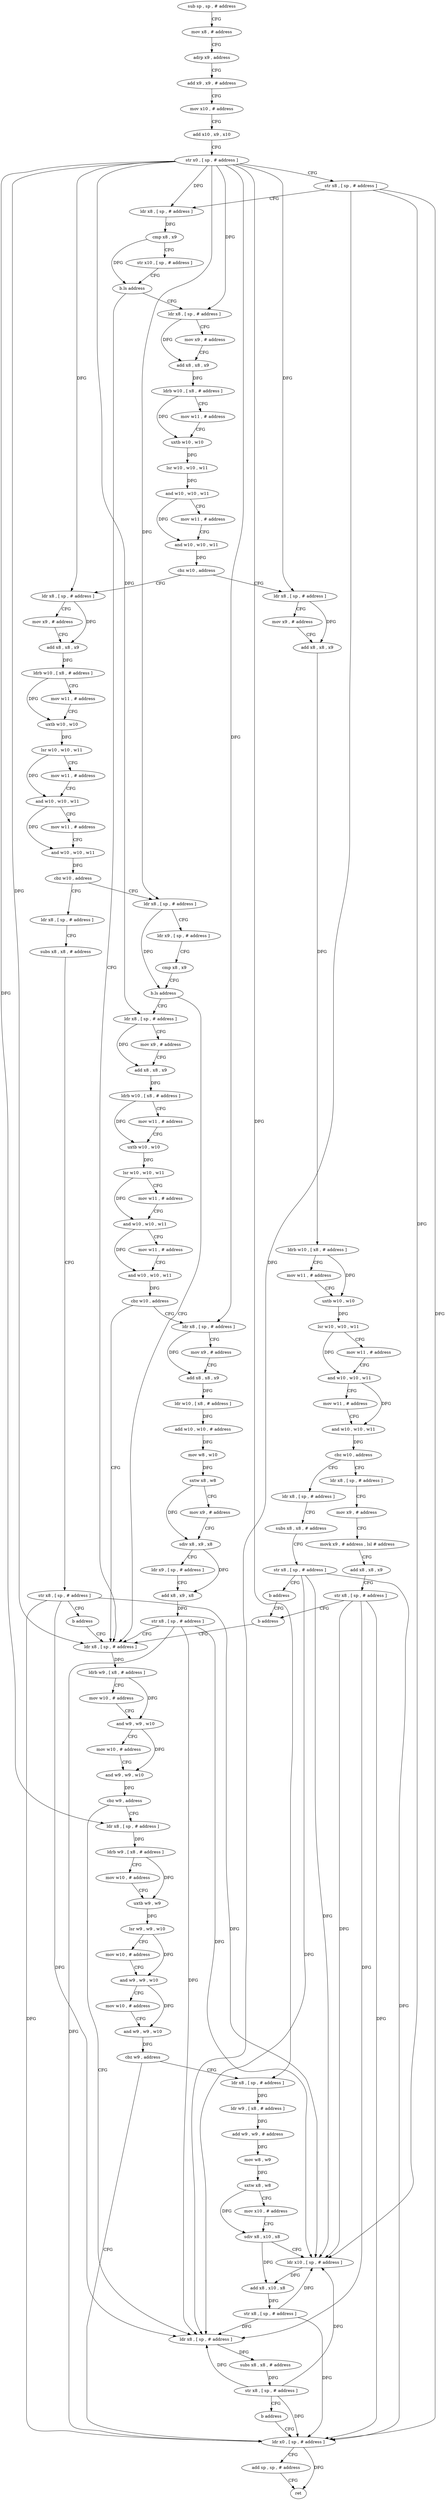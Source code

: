 digraph "func" {
"4208704" [label = "sub sp , sp , # address" ]
"4208708" [label = "mov x8 , # address" ]
"4208712" [label = "adrp x9 , address" ]
"4208716" [label = "add x9 , x9 , # address" ]
"4208720" [label = "mov x10 , # address" ]
"4208724" [label = "add x10 , x9 , x10" ]
"4208728" [label = "str x0 , [ sp , # address ]" ]
"4208732" [label = "str x8 , [ sp , # address ]" ]
"4208736" [label = "ldr x8 , [ sp , # address ]" ]
"4208740" [label = "cmp x8 , x9" ]
"4208744" [label = "str x10 , [ sp , # address ]" ]
"4208748" [label = "b.ls address" ]
"4209060" [label = "ldr x8 , [ sp , # address ]" ]
"4208752" [label = "ldr x8 , [ sp , # address ]" ]
"4209064" [label = "ldrb w9 , [ x8 , # address ]" ]
"4209068" [label = "mov w10 , # address" ]
"4209072" [label = "and w9 , w9 , w10" ]
"4209076" [label = "mov w10 , # address" ]
"4209080" [label = "and w9 , w9 , w10" ]
"4209084" [label = "cbz w9 , address" ]
"4209104" [label = "ldr x8 , [ sp , # address ]" ]
"4209088" [label = "ldr x8 , [ sp , # address ]" ]
"4208756" [label = "mov x9 , # address" ]
"4208760" [label = "add x8 , x8 , x9" ]
"4208764" [label = "ldrb w10 , [ x8 , # address ]" ]
"4208768" [label = "mov w11 , # address" ]
"4208772" [label = "uxtb w10 , w10" ]
"4208776" [label = "lsr w10 , w10 , w11" ]
"4208780" [label = "and w10 , w10 , w11" ]
"4208784" [label = "mov w11 , # address" ]
"4208788" [label = "and w10 , w10 , w11" ]
"4208792" [label = "cbz w10 , address" ]
"4208884" [label = "ldr x8 , [ sp , # address ]" ]
"4208796" [label = "ldr x8 , [ sp , # address ]" ]
"4209108" [label = "ldrb w9 , [ x8 , # address ]" ]
"4209112" [label = "mov w10 , # address" ]
"4209116" [label = "uxtb w9 , w9" ]
"4209120" [label = "lsr w9 , w9 , w10" ]
"4209124" [label = "mov w10 , # address" ]
"4209128" [label = "and w9 , w9 , w10" ]
"4209132" [label = "mov w10 , # address" ]
"4209136" [label = "and w9 , w9 , w10" ]
"4209140" [label = "cbz w9 , address" ]
"4209184" [label = "ldr x0 , [ sp , # address ]" ]
"4209144" [label = "ldr x8 , [ sp , # address ]" ]
"4209092" [label = "subs x8 , x8 , # address" ]
"4209096" [label = "str x8 , [ sp , # address ]" ]
"4209100" [label = "b address" ]
"4208888" [label = "mov x9 , # address" ]
"4208892" [label = "add x8 , x8 , x9" ]
"4208896" [label = "ldrb w10 , [ x8 , # address ]" ]
"4208900" [label = "mov w11 , # address" ]
"4208904" [label = "uxtb w10 , w10" ]
"4208908" [label = "lsr w10 , w10 , w11" ]
"4208912" [label = "mov w11 , # address" ]
"4208916" [label = "and w10 , w10 , w11" ]
"4208920" [label = "mov w11 , # address" ]
"4208924" [label = "and w10 , w10 , w11" ]
"4208928" [label = "cbz w10 , address" ]
"4208948" [label = "ldr x8 , [ sp , # address ]" ]
"4208932" [label = "ldr x8 , [ sp , # address ]" ]
"4208800" [label = "mov x9 , # address" ]
"4208804" [label = "add x8 , x8 , x9" ]
"4208808" [label = "ldrb w10 , [ x8 , # address ]" ]
"4208812" [label = "mov w11 , # address" ]
"4208816" [label = "uxtb w10 , w10" ]
"4208820" [label = "lsr w10 , w10 , w11" ]
"4208824" [label = "mov w11 , # address" ]
"4208828" [label = "and w10 , w10 , w11" ]
"4208832" [label = "mov w11 , # address" ]
"4208836" [label = "and w10 , w10 , w11" ]
"4208840" [label = "cbz w10 , address" ]
"4208860" [label = "ldr x8 , [ sp , # address ]" ]
"4208844" [label = "ldr x8 , [ sp , # address ]" ]
"4209188" [label = "add sp , sp , # address" ]
"4209192" [label = "ret" ]
"4209148" [label = "ldr w9 , [ x8 , # address ]" ]
"4209152" [label = "add w9 , w9 , # address" ]
"4209156" [label = "mov w8 , w9" ]
"4209160" [label = "sxtw x8 , w8" ]
"4209164" [label = "mov x10 , # address" ]
"4209168" [label = "sdiv x8 , x10 , x8" ]
"4209172" [label = "ldr x10 , [ sp , # address ]" ]
"4209176" [label = "add x8 , x10 , x8" ]
"4209180" [label = "str x8 , [ sp , # address ]" ]
"4208952" [label = "ldr x9 , [ sp , # address ]" ]
"4208956" [label = "cmp x8 , x9" ]
"4208960" [label = "b.ls address" ]
"4208964" [label = "ldr x8 , [ sp , # address ]" ]
"4208936" [label = "subs x8 , x8 , # address" ]
"4208940" [label = "str x8 , [ sp , # address ]" ]
"4208944" [label = "b address" ]
"4208864" [label = "mov x9 , # address" ]
"4208868" [label = "movk x9 , # address , lsl # address" ]
"4208872" [label = "add x8 , x8 , x9" ]
"4208876" [label = "str x8 , [ sp , # address ]" ]
"4208880" [label = "b address" ]
"4208848" [label = "subs x8 , x8 , # address" ]
"4208852" [label = "str x8 , [ sp , # address ]" ]
"4208856" [label = "b address" ]
"4208968" [label = "mov x9 , # address" ]
"4208972" [label = "add x8 , x8 , x9" ]
"4208976" [label = "ldrb w10 , [ x8 , # address ]" ]
"4208980" [label = "mov w11 , # address" ]
"4208984" [label = "uxtb w10 , w10" ]
"4208988" [label = "lsr w10 , w10 , w11" ]
"4208992" [label = "mov w11 , # address" ]
"4208996" [label = "and w10 , w10 , w11" ]
"4209000" [label = "mov w11 , # address" ]
"4209004" [label = "and w10 , w10 , w11" ]
"4209008" [label = "cbz w10 , address" ]
"4209012" [label = "ldr x8 , [ sp , # address ]" ]
"4209016" [label = "mov x9 , # address" ]
"4209020" [label = "add x8 , x8 , x9" ]
"4209024" [label = "ldr w10 , [ x8 , # address ]" ]
"4209028" [label = "add w10 , w10 , # address" ]
"4209032" [label = "mov w8 , w10" ]
"4209036" [label = "sxtw x8 , w8" ]
"4209040" [label = "mov x9 , # address" ]
"4209044" [label = "sdiv x8 , x9 , x8" ]
"4209048" [label = "ldr x9 , [ sp , # address ]" ]
"4209052" [label = "add x8 , x9 , x8" ]
"4209056" [label = "str x8 , [ sp , # address ]" ]
"4208704" -> "4208708" [ label = "CFG" ]
"4208708" -> "4208712" [ label = "CFG" ]
"4208712" -> "4208716" [ label = "CFG" ]
"4208716" -> "4208720" [ label = "CFG" ]
"4208720" -> "4208724" [ label = "CFG" ]
"4208724" -> "4208728" [ label = "CFG" ]
"4208728" -> "4208732" [ label = "CFG" ]
"4208728" -> "4208736" [ label = "DFG" ]
"4208728" -> "4209060" [ label = "DFG" ]
"4208728" -> "4208752" [ label = "DFG" ]
"4208728" -> "4209104" [ label = "DFG" ]
"4208728" -> "4208884" [ label = "DFG" ]
"4208728" -> "4208796" [ label = "DFG" ]
"4208728" -> "4209144" [ label = "DFG" ]
"4208728" -> "4208948" [ label = "DFG" ]
"4208728" -> "4208964" [ label = "DFG" ]
"4208728" -> "4209012" [ label = "DFG" ]
"4208732" -> "4208736" [ label = "CFG" ]
"4208732" -> "4209088" [ label = "DFG" ]
"4208732" -> "4209184" [ label = "DFG" ]
"4208732" -> "4209172" [ label = "DFG" ]
"4208736" -> "4208740" [ label = "DFG" ]
"4208740" -> "4208744" [ label = "CFG" ]
"4208740" -> "4208748" [ label = "DFG" ]
"4208744" -> "4208748" [ label = "CFG" ]
"4208748" -> "4209060" [ label = "CFG" ]
"4208748" -> "4208752" [ label = "CFG" ]
"4209060" -> "4209064" [ label = "DFG" ]
"4208752" -> "4208756" [ label = "CFG" ]
"4208752" -> "4208760" [ label = "DFG" ]
"4209064" -> "4209068" [ label = "CFG" ]
"4209064" -> "4209072" [ label = "DFG" ]
"4209068" -> "4209072" [ label = "CFG" ]
"4209072" -> "4209076" [ label = "CFG" ]
"4209072" -> "4209080" [ label = "DFG" ]
"4209076" -> "4209080" [ label = "CFG" ]
"4209080" -> "4209084" [ label = "DFG" ]
"4209084" -> "4209104" [ label = "CFG" ]
"4209084" -> "4209088" [ label = "CFG" ]
"4209104" -> "4209108" [ label = "DFG" ]
"4209088" -> "4209092" [ label = "DFG" ]
"4208756" -> "4208760" [ label = "CFG" ]
"4208760" -> "4208764" [ label = "DFG" ]
"4208764" -> "4208768" [ label = "CFG" ]
"4208764" -> "4208772" [ label = "DFG" ]
"4208768" -> "4208772" [ label = "CFG" ]
"4208772" -> "4208776" [ label = "DFG" ]
"4208776" -> "4208780" [ label = "DFG" ]
"4208780" -> "4208784" [ label = "CFG" ]
"4208780" -> "4208788" [ label = "DFG" ]
"4208784" -> "4208788" [ label = "CFG" ]
"4208788" -> "4208792" [ label = "DFG" ]
"4208792" -> "4208884" [ label = "CFG" ]
"4208792" -> "4208796" [ label = "CFG" ]
"4208884" -> "4208888" [ label = "CFG" ]
"4208884" -> "4208892" [ label = "DFG" ]
"4208796" -> "4208800" [ label = "CFG" ]
"4208796" -> "4208804" [ label = "DFG" ]
"4209108" -> "4209112" [ label = "CFG" ]
"4209108" -> "4209116" [ label = "DFG" ]
"4209112" -> "4209116" [ label = "CFG" ]
"4209116" -> "4209120" [ label = "DFG" ]
"4209120" -> "4209124" [ label = "CFG" ]
"4209120" -> "4209128" [ label = "DFG" ]
"4209124" -> "4209128" [ label = "CFG" ]
"4209128" -> "4209132" [ label = "CFG" ]
"4209128" -> "4209136" [ label = "DFG" ]
"4209132" -> "4209136" [ label = "CFG" ]
"4209136" -> "4209140" [ label = "DFG" ]
"4209140" -> "4209184" [ label = "CFG" ]
"4209140" -> "4209144" [ label = "CFG" ]
"4209184" -> "4209188" [ label = "CFG" ]
"4209184" -> "4209192" [ label = "DFG" ]
"4209144" -> "4209148" [ label = "DFG" ]
"4209092" -> "4209096" [ label = "DFG" ]
"4209096" -> "4209100" [ label = "CFG" ]
"4209096" -> "4209088" [ label = "DFG" ]
"4209096" -> "4209184" [ label = "DFG" ]
"4209096" -> "4209172" [ label = "DFG" ]
"4209100" -> "4209184" [ label = "CFG" ]
"4208888" -> "4208892" [ label = "CFG" ]
"4208892" -> "4208896" [ label = "DFG" ]
"4208896" -> "4208900" [ label = "CFG" ]
"4208896" -> "4208904" [ label = "DFG" ]
"4208900" -> "4208904" [ label = "CFG" ]
"4208904" -> "4208908" [ label = "DFG" ]
"4208908" -> "4208912" [ label = "CFG" ]
"4208908" -> "4208916" [ label = "DFG" ]
"4208912" -> "4208916" [ label = "CFG" ]
"4208916" -> "4208920" [ label = "CFG" ]
"4208916" -> "4208924" [ label = "DFG" ]
"4208920" -> "4208924" [ label = "CFG" ]
"4208924" -> "4208928" [ label = "DFG" ]
"4208928" -> "4208948" [ label = "CFG" ]
"4208928" -> "4208932" [ label = "CFG" ]
"4208948" -> "4208952" [ label = "CFG" ]
"4208948" -> "4208960" [ label = "DFG" ]
"4208932" -> "4208936" [ label = "CFG" ]
"4208800" -> "4208804" [ label = "CFG" ]
"4208804" -> "4208808" [ label = "DFG" ]
"4208808" -> "4208812" [ label = "CFG" ]
"4208808" -> "4208816" [ label = "DFG" ]
"4208812" -> "4208816" [ label = "CFG" ]
"4208816" -> "4208820" [ label = "DFG" ]
"4208820" -> "4208824" [ label = "CFG" ]
"4208820" -> "4208828" [ label = "DFG" ]
"4208824" -> "4208828" [ label = "CFG" ]
"4208828" -> "4208832" [ label = "CFG" ]
"4208828" -> "4208836" [ label = "DFG" ]
"4208832" -> "4208836" [ label = "CFG" ]
"4208836" -> "4208840" [ label = "DFG" ]
"4208840" -> "4208860" [ label = "CFG" ]
"4208840" -> "4208844" [ label = "CFG" ]
"4208860" -> "4208864" [ label = "CFG" ]
"4208844" -> "4208848" [ label = "CFG" ]
"4209188" -> "4209192" [ label = "CFG" ]
"4209148" -> "4209152" [ label = "DFG" ]
"4209152" -> "4209156" [ label = "DFG" ]
"4209156" -> "4209160" [ label = "DFG" ]
"4209160" -> "4209164" [ label = "CFG" ]
"4209160" -> "4209168" [ label = "DFG" ]
"4209164" -> "4209168" [ label = "CFG" ]
"4209168" -> "4209172" [ label = "CFG" ]
"4209168" -> "4209176" [ label = "DFG" ]
"4209172" -> "4209176" [ label = "DFG" ]
"4209176" -> "4209180" [ label = "DFG" ]
"4209180" -> "4209184" [ label = "DFG" ]
"4209180" -> "4209088" [ label = "DFG" ]
"4209180" -> "4209172" [ label = "DFG" ]
"4208952" -> "4208956" [ label = "CFG" ]
"4208956" -> "4208960" [ label = "CFG" ]
"4208960" -> "4209060" [ label = "CFG" ]
"4208960" -> "4208964" [ label = "CFG" ]
"4208964" -> "4208968" [ label = "CFG" ]
"4208964" -> "4208972" [ label = "DFG" ]
"4208936" -> "4208940" [ label = "CFG" ]
"4208940" -> "4208944" [ label = "CFG" ]
"4208940" -> "4209088" [ label = "DFG" ]
"4208940" -> "4209184" [ label = "DFG" ]
"4208940" -> "4209172" [ label = "DFG" ]
"4208944" -> "4209060" [ label = "CFG" ]
"4208864" -> "4208868" [ label = "CFG" ]
"4208868" -> "4208872" [ label = "CFG" ]
"4208872" -> "4208876" [ label = "CFG" ]
"4208876" -> "4208880" [ label = "CFG" ]
"4208876" -> "4209088" [ label = "DFG" ]
"4208876" -> "4209184" [ label = "DFG" ]
"4208876" -> "4209172" [ label = "DFG" ]
"4208880" -> "4209060" [ label = "CFG" ]
"4208848" -> "4208852" [ label = "CFG" ]
"4208852" -> "4208856" [ label = "CFG" ]
"4208852" -> "4209088" [ label = "DFG" ]
"4208852" -> "4209184" [ label = "DFG" ]
"4208852" -> "4209172" [ label = "DFG" ]
"4208856" -> "4208880" [ label = "CFG" ]
"4208968" -> "4208972" [ label = "CFG" ]
"4208972" -> "4208976" [ label = "DFG" ]
"4208976" -> "4208980" [ label = "CFG" ]
"4208976" -> "4208984" [ label = "DFG" ]
"4208980" -> "4208984" [ label = "CFG" ]
"4208984" -> "4208988" [ label = "DFG" ]
"4208988" -> "4208992" [ label = "CFG" ]
"4208988" -> "4208996" [ label = "DFG" ]
"4208992" -> "4208996" [ label = "CFG" ]
"4208996" -> "4209000" [ label = "CFG" ]
"4208996" -> "4209004" [ label = "DFG" ]
"4209000" -> "4209004" [ label = "CFG" ]
"4209004" -> "4209008" [ label = "DFG" ]
"4209008" -> "4209060" [ label = "CFG" ]
"4209008" -> "4209012" [ label = "CFG" ]
"4209012" -> "4209016" [ label = "CFG" ]
"4209012" -> "4209020" [ label = "DFG" ]
"4209016" -> "4209020" [ label = "CFG" ]
"4209020" -> "4209024" [ label = "DFG" ]
"4209024" -> "4209028" [ label = "DFG" ]
"4209028" -> "4209032" [ label = "DFG" ]
"4209032" -> "4209036" [ label = "DFG" ]
"4209036" -> "4209040" [ label = "CFG" ]
"4209036" -> "4209044" [ label = "DFG" ]
"4209040" -> "4209044" [ label = "CFG" ]
"4209044" -> "4209048" [ label = "CFG" ]
"4209044" -> "4209052" [ label = "DFG" ]
"4209048" -> "4209052" [ label = "CFG" ]
"4209052" -> "4209056" [ label = "DFG" ]
"4209056" -> "4209060" [ label = "CFG" ]
"4209056" -> "4209088" [ label = "DFG" ]
"4209056" -> "4209184" [ label = "DFG" ]
"4209056" -> "4209172" [ label = "DFG" ]
}
